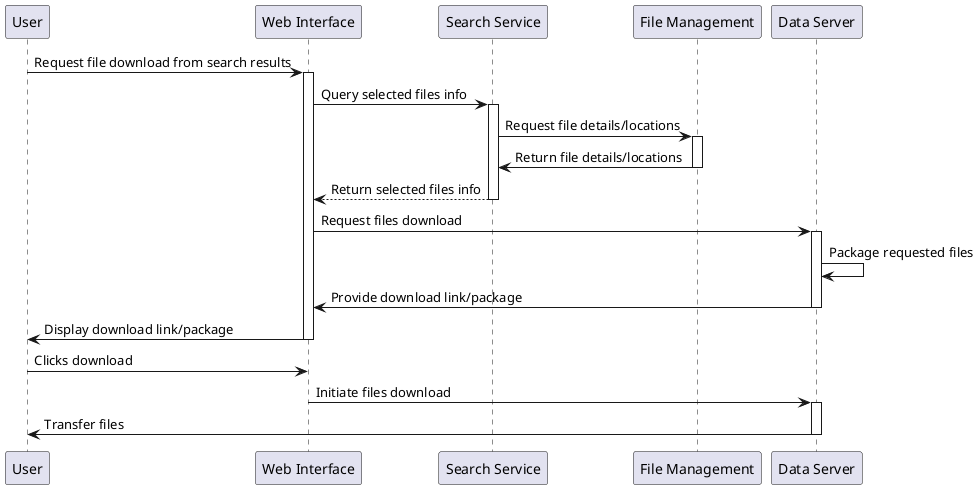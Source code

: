 @startuml
participant User
participant "Web Interface" as WebInt
participant "Search Service" as SearchServ
participant "File Management" as FileMan
participant "Data Server" as DataServ

User -> WebInt : Request file download from search results
activate WebInt
WebInt -> SearchServ : Query selected files info
activate SearchServ
SearchServ -> FileMan : Request file details/locations
activate FileMan
FileMan -> SearchServ : Return file details/locations
deactivate FileMan
SearchServ --> WebInt : Return selected files info
deactivate SearchServ
WebInt -> DataServ : Request files download
activate DataServ
DataServ -> DataServ : Package requested files
DataServ -> WebInt : Provide download link/package
deactivate DataServ
WebInt -> User : Display download link/package
deactivate WebInt
User -> WebInt : Clicks download
WebInt -> DataServ : Initiate files download
activate DataServ
DataServ -> User : Transfer files
deactivate DataServ
@enduml